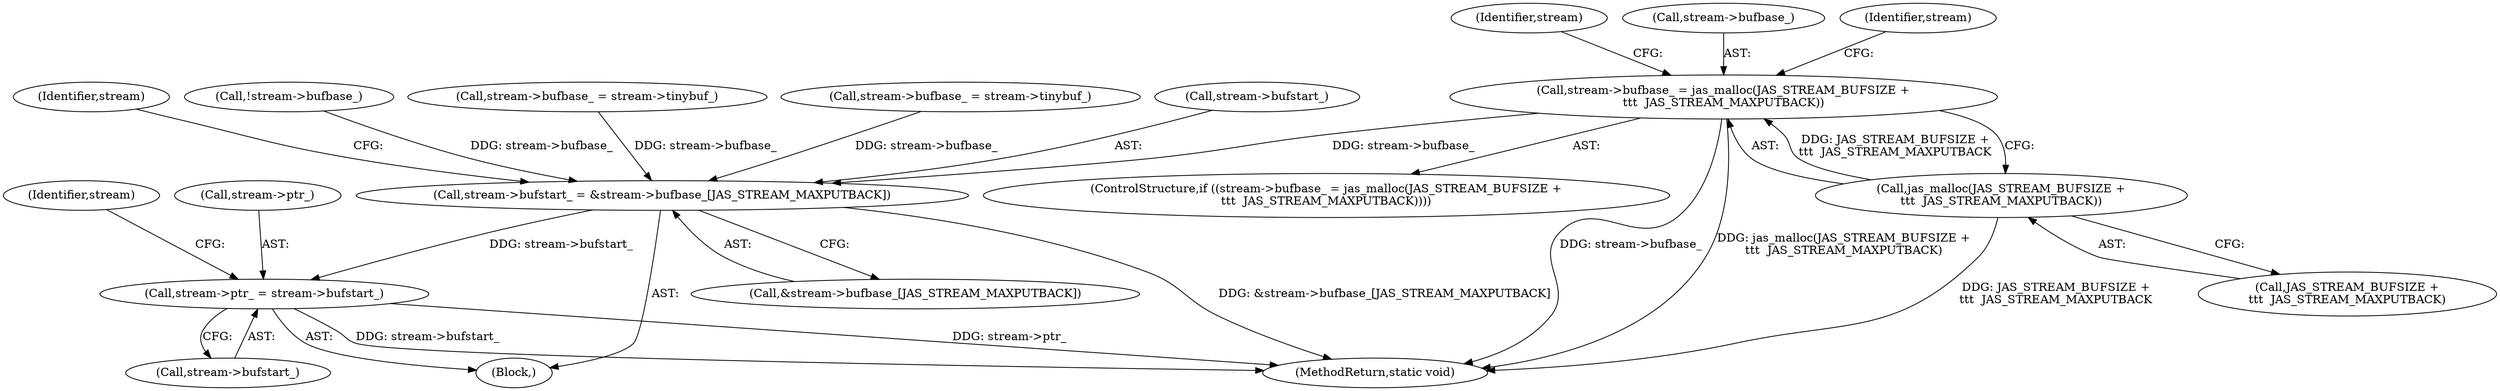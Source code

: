 digraph "0_jasper_d42b2388f7f8e0332c846675133acea151fc557a_30@API" {
"1000130" [label="(Call,stream->bufbase_ = jas_malloc(JAS_STREAM_BUFSIZE +\n\t\t\t  JAS_STREAM_MAXPUTBACK))"];
"1000134" [label="(Call,jas_malloc(JAS_STREAM_BUFSIZE +\n\t\t\t  JAS_STREAM_MAXPUTBACK))"];
"1000193" [label="(Call,stream->bufstart_ = &stream->bufbase_[JAS_STREAM_MAXPUTBACK])"];
"1000203" [label="(Call,stream->ptr_ = stream->bufstart_)"];
"1000193" [label="(Call,stream->bufstart_ = &stream->bufbase_[JAS_STREAM_MAXPUTBACK])"];
"1000212" [label="(Identifier,stream)"];
"1000141" [label="(Identifier,stream)"];
"1000205" [label="(Identifier,stream)"];
"1000130" [label="(Call,stream->bufbase_ = jas_malloc(JAS_STREAM_BUFSIZE +\n\t\t\t  JAS_STREAM_MAXPUTBACK))"];
"1000129" [label="(ControlStructure,if ((stream->bufbase_ = jas_malloc(JAS_STREAM_BUFSIZE +\n\t\t\t  JAS_STREAM_MAXPUTBACK))))"];
"1000131" [label="(Call,stream->bufbase_)"];
"1000116" [label="(Call,!stream->bufbase_)"];
"1000203" [label="(Call,stream->ptr_ = stream->bufstart_)"];
"1000135" [label="(Call,JAS_STREAM_BUFSIZE +\n\t\t\t  JAS_STREAM_MAXPUTBACK)"];
"1000181" [label="(Call,stream->bufbase_ = stream->tinybuf_)"];
"1000222" [label="(MethodReturn,static void)"];
"1000197" [label="(Call,&stream->bufbase_[JAS_STREAM_MAXPUTBACK])"];
"1000207" [label="(Call,stream->bufstart_)"];
"1000153" [label="(Identifier,stream)"];
"1000114" [label="(Block,)"];
"1000134" [label="(Call,jas_malloc(JAS_STREAM_BUFSIZE +\n\t\t\t  JAS_STREAM_MAXPUTBACK))"];
"1000151" [label="(Call,stream->bufbase_ = stream->tinybuf_)"];
"1000204" [label="(Call,stream->ptr_)"];
"1000194" [label="(Call,stream->bufstart_)"];
"1000130" -> "1000129"  [label="AST: "];
"1000130" -> "1000134"  [label="CFG: "];
"1000131" -> "1000130"  [label="AST: "];
"1000134" -> "1000130"  [label="AST: "];
"1000141" -> "1000130"  [label="CFG: "];
"1000153" -> "1000130"  [label="CFG: "];
"1000130" -> "1000222"  [label="DDG: jas_malloc(JAS_STREAM_BUFSIZE +\n\t\t\t  JAS_STREAM_MAXPUTBACK)"];
"1000130" -> "1000222"  [label="DDG: stream->bufbase_"];
"1000134" -> "1000130"  [label="DDG: JAS_STREAM_BUFSIZE +\n\t\t\t  JAS_STREAM_MAXPUTBACK"];
"1000130" -> "1000193"  [label="DDG: stream->bufbase_"];
"1000134" -> "1000135"  [label="CFG: "];
"1000135" -> "1000134"  [label="AST: "];
"1000134" -> "1000222"  [label="DDG: JAS_STREAM_BUFSIZE +\n\t\t\t  JAS_STREAM_MAXPUTBACK"];
"1000193" -> "1000114"  [label="AST: "];
"1000193" -> "1000197"  [label="CFG: "];
"1000194" -> "1000193"  [label="AST: "];
"1000197" -> "1000193"  [label="AST: "];
"1000205" -> "1000193"  [label="CFG: "];
"1000193" -> "1000222"  [label="DDG: &stream->bufbase_[JAS_STREAM_MAXPUTBACK]"];
"1000151" -> "1000193"  [label="DDG: stream->bufbase_"];
"1000181" -> "1000193"  [label="DDG: stream->bufbase_"];
"1000116" -> "1000193"  [label="DDG: stream->bufbase_"];
"1000193" -> "1000203"  [label="DDG: stream->bufstart_"];
"1000203" -> "1000114"  [label="AST: "];
"1000203" -> "1000207"  [label="CFG: "];
"1000204" -> "1000203"  [label="AST: "];
"1000207" -> "1000203"  [label="AST: "];
"1000212" -> "1000203"  [label="CFG: "];
"1000203" -> "1000222"  [label="DDG: stream->bufstart_"];
"1000203" -> "1000222"  [label="DDG: stream->ptr_"];
}
